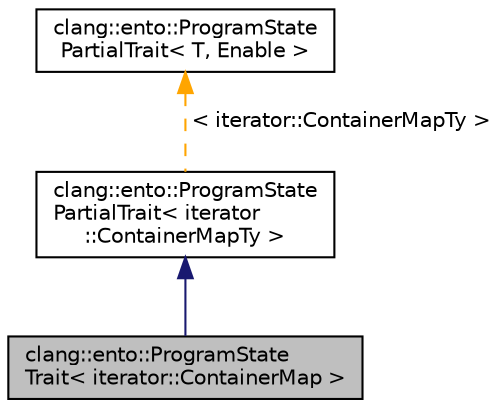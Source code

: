 digraph "clang::ento::ProgramStateTrait&lt; iterator::ContainerMap &gt;"
{
 // LATEX_PDF_SIZE
  bgcolor="transparent";
  edge [fontname="Helvetica",fontsize="10",labelfontname="Helvetica",labelfontsize="10"];
  node [fontname="Helvetica",fontsize="10",shape=record];
  Node1 [label="clang::ento::ProgramState\lTrait\< iterator::ContainerMap \>",height=0.2,width=0.4,color="black", fillcolor="grey75", style="filled", fontcolor="black",tooltip=" "];
  Node2 -> Node1 [dir="back",color="midnightblue",fontsize="10",style="solid",fontname="Helvetica"];
  Node2 [label="clang::ento::ProgramState\lPartialTrait\< iterator\l::ContainerMapTy \>",height=0.2,width=0.4,color="black",URL="$structclang_1_1ento_1_1ProgramStatePartialTrait.html",tooltip=" "];
  Node3 -> Node2 [dir="back",color="orange",fontsize="10",style="dashed",label=" \< iterator::ContainerMapTy \>" ,fontname="Helvetica"];
  Node3 [label="clang::ento::ProgramState\lPartialTrait\< T, Enable \>",height=0.2,width=0.4,color="black",URL="$structclang_1_1ento_1_1ProgramStatePartialTrait.html",tooltip=" "];
}
